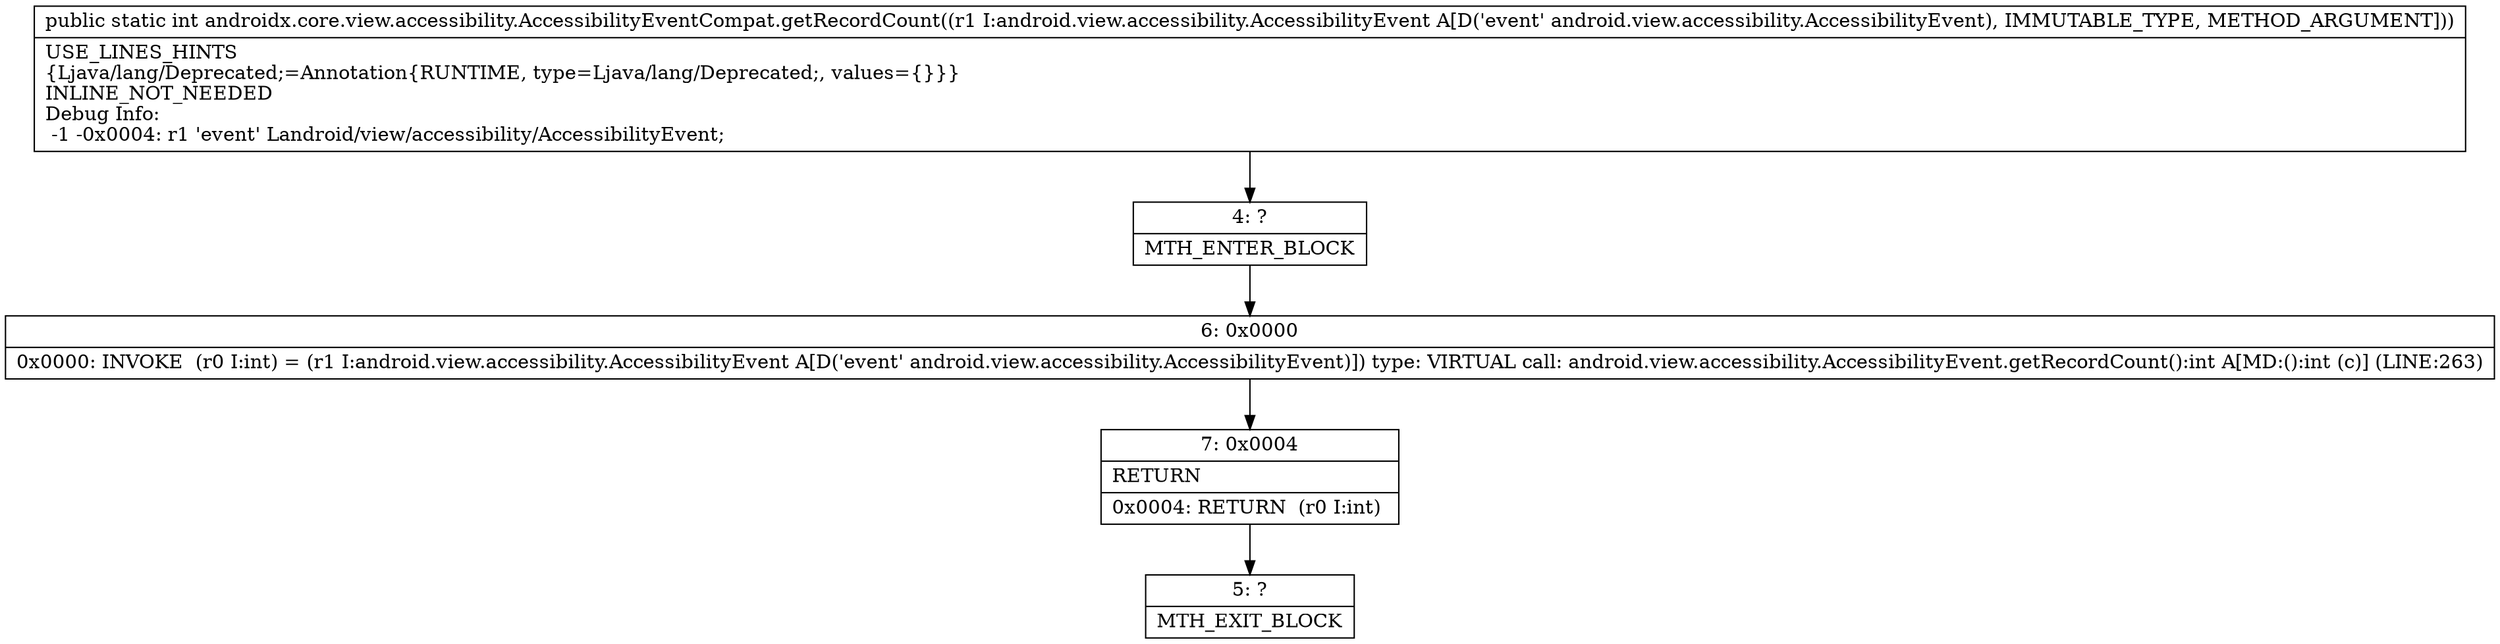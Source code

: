 digraph "CFG forandroidx.core.view.accessibility.AccessibilityEventCompat.getRecordCount(Landroid\/view\/accessibility\/AccessibilityEvent;)I" {
Node_4 [shape=record,label="{4\:\ ?|MTH_ENTER_BLOCK\l}"];
Node_6 [shape=record,label="{6\:\ 0x0000|0x0000: INVOKE  (r0 I:int) = (r1 I:android.view.accessibility.AccessibilityEvent A[D('event' android.view.accessibility.AccessibilityEvent)]) type: VIRTUAL call: android.view.accessibility.AccessibilityEvent.getRecordCount():int A[MD:():int (c)] (LINE:263)\l}"];
Node_7 [shape=record,label="{7\:\ 0x0004|RETURN\l|0x0004: RETURN  (r0 I:int) \l}"];
Node_5 [shape=record,label="{5\:\ ?|MTH_EXIT_BLOCK\l}"];
MethodNode[shape=record,label="{public static int androidx.core.view.accessibility.AccessibilityEventCompat.getRecordCount((r1 I:android.view.accessibility.AccessibilityEvent A[D('event' android.view.accessibility.AccessibilityEvent), IMMUTABLE_TYPE, METHOD_ARGUMENT]))  | USE_LINES_HINTS\l\{Ljava\/lang\/Deprecated;=Annotation\{RUNTIME, type=Ljava\/lang\/Deprecated;, values=\{\}\}\}\lINLINE_NOT_NEEDED\lDebug Info:\l  \-1 \-0x0004: r1 'event' Landroid\/view\/accessibility\/AccessibilityEvent;\l}"];
MethodNode -> Node_4;Node_4 -> Node_6;
Node_6 -> Node_7;
Node_7 -> Node_5;
}

